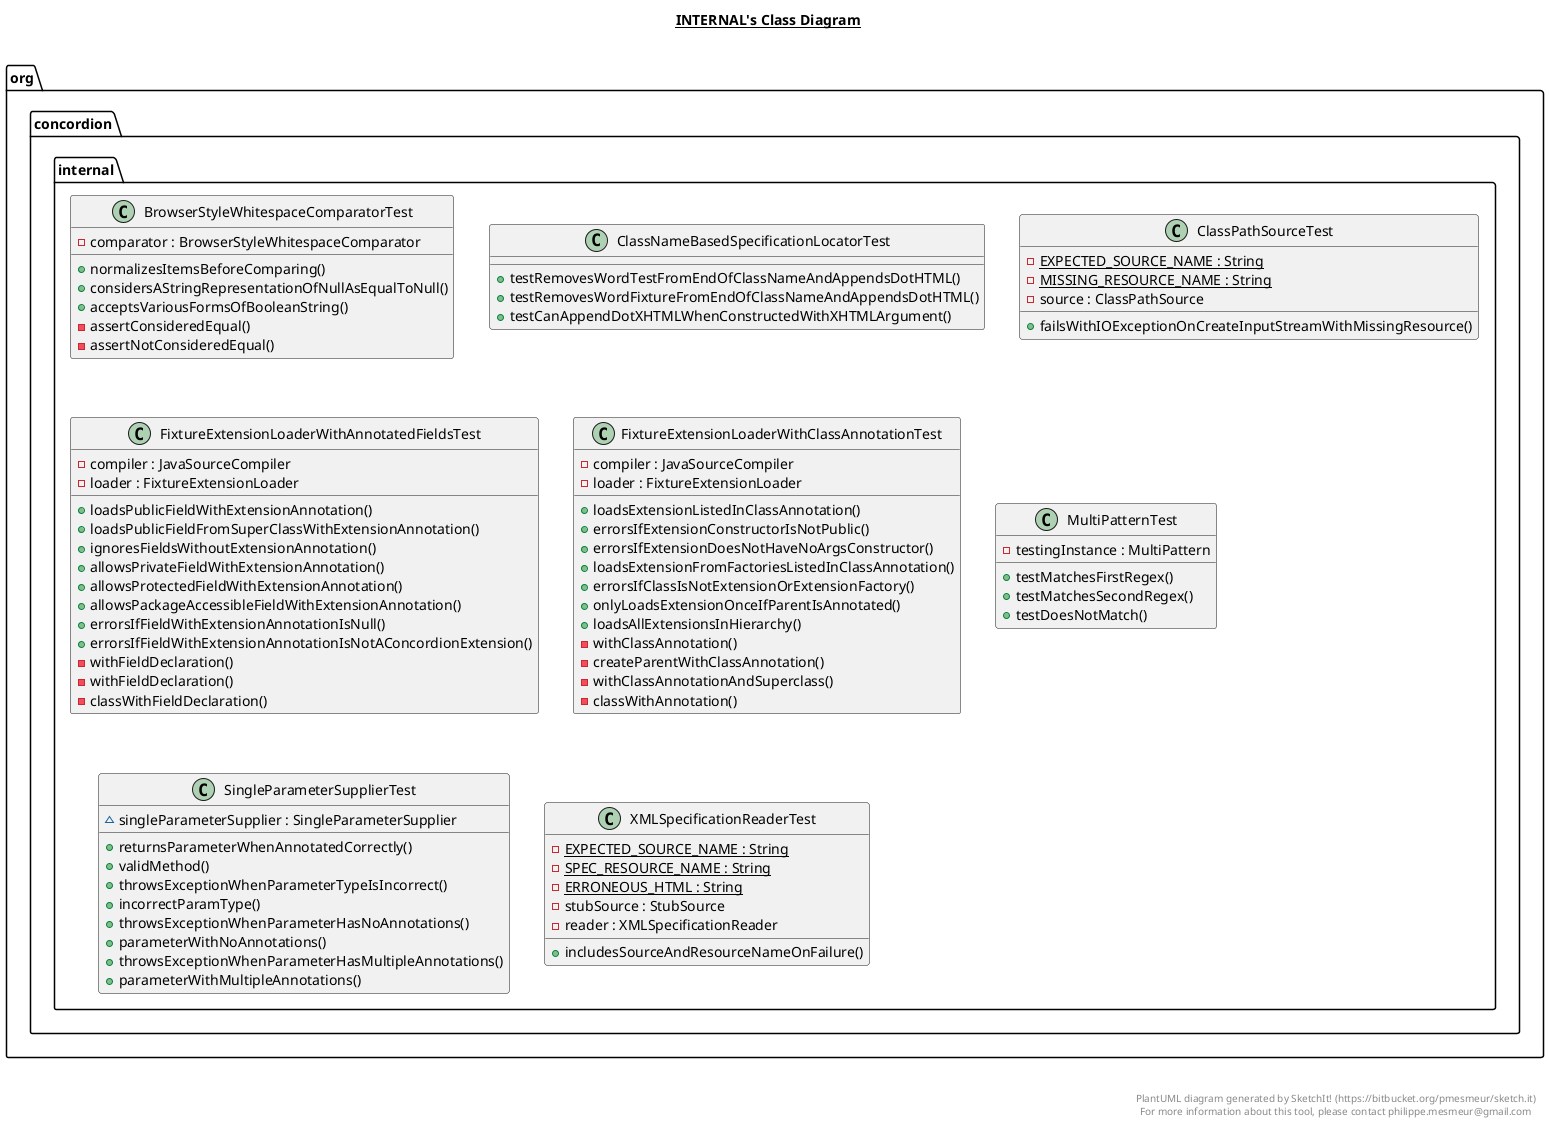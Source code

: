 @startuml

title __INTERNAL's Class Diagram__\n

  package org.concordion {
    package org.concordion.internal {
      class BrowserStyleWhitespaceComparatorTest {
          - comparator : BrowserStyleWhitespaceComparator
          + normalizesItemsBeforeComparing()
          + considersAStringRepresentationOfNullAsEqualToNull()
          + acceptsVariousFormsOfBooleanString()
          - assertConsideredEqual()
          - assertNotConsideredEqual()
      }
    }
  }
  

  package org.concordion {
    package org.concordion.internal {
      class ClassNameBasedSpecificationLocatorTest {
          + testRemovesWordTestFromEndOfClassNameAndAppendsDotHTML()
          + testRemovesWordFixtureFromEndOfClassNameAndAppendsDotHTML()
          + testCanAppendDotXHTMLWhenConstructedWithXHTMLArgument()
      }
    }
  }
  

  package org.concordion {
    package org.concordion.internal {
      class ClassPathSourceTest {
          {static} - EXPECTED_SOURCE_NAME : String
          {static} - MISSING_RESOURCE_NAME : String
          - source : ClassPathSource
          + failsWithIOExceptionOnCreateInputStreamWithMissingResource()
      }
    }
  }
  

  package org.concordion {
    package org.concordion.internal {
      class FixtureExtensionLoaderWithAnnotatedFieldsTest {
          - compiler : JavaSourceCompiler
          - loader : FixtureExtensionLoader
          + loadsPublicFieldWithExtensionAnnotation()
          + loadsPublicFieldFromSuperClassWithExtensionAnnotation()
          + ignoresFieldsWithoutExtensionAnnotation()
          + allowsPrivateFieldWithExtensionAnnotation()
          + allowsProtectedFieldWithExtensionAnnotation()
          + allowsPackageAccessibleFieldWithExtensionAnnotation()
          + errorsIfFieldWithExtensionAnnotationIsNull()
          + errorsIfFieldWithExtensionAnnotationIsNotAConcordionExtension()
          - withFieldDeclaration()
          - withFieldDeclaration()
          - classWithFieldDeclaration()
      }
    }
  }
  

  package org.concordion {
    package org.concordion.internal {
      class FixtureExtensionLoaderWithClassAnnotationTest {
          - compiler : JavaSourceCompiler
          - loader : FixtureExtensionLoader
          + loadsExtensionListedInClassAnnotation()
          + errorsIfExtensionConstructorIsNotPublic()
          + errorsIfExtensionDoesNotHaveNoArgsConstructor()
          + loadsExtensionFromFactoriesListedInClassAnnotation()
          + errorsIfClassIsNotExtensionOrExtensionFactory()
          + onlyLoadsExtensionOnceIfParentIsAnnotated()
          + loadsAllExtensionsInHierarchy()
          - withClassAnnotation()
          - createParentWithClassAnnotation()
          - withClassAnnotationAndSuperclass()
          - classWithAnnotation()
      }
    }
  }
  

  package org.concordion {
    package org.concordion.internal {
      class MultiPatternTest {
          - testingInstance : MultiPattern
          + testMatchesFirstRegex()
          + testMatchesSecondRegex()
          + testDoesNotMatch()
      }
    }
  }
  

  package org.concordion {
    package org.concordion.internal {
      class SingleParameterSupplierTest {
          ~ singleParameterSupplier : SingleParameterSupplier
          + returnsParameterWhenAnnotatedCorrectly()
          + validMethod()
          + throwsExceptionWhenParameterTypeIsIncorrect()
          + incorrectParamType()
          + throwsExceptionWhenParameterHasNoAnnotations()
          + parameterWithNoAnnotations()
          + throwsExceptionWhenParameterHasMultipleAnnotations()
          + parameterWithMultipleAnnotations()
      }
    }
  }
  

  package org.concordion {
    package org.concordion.internal {
      class XMLSpecificationReaderTest {
          {static} - EXPECTED_SOURCE_NAME : String
          {static} - SPEC_RESOURCE_NAME : String
          {static} - ERRONEOUS_HTML : String
          - stubSource : StubSource
          - reader : XMLSpecificationReader
          + includesSourceAndResourceNameOnFailure()
      }
    }
  }
  



right footer


PlantUML diagram generated by SketchIt! (https://bitbucket.org/pmesmeur/sketch.it)
For more information about this tool, please contact philippe.mesmeur@gmail.com
endfooter

@enduml
